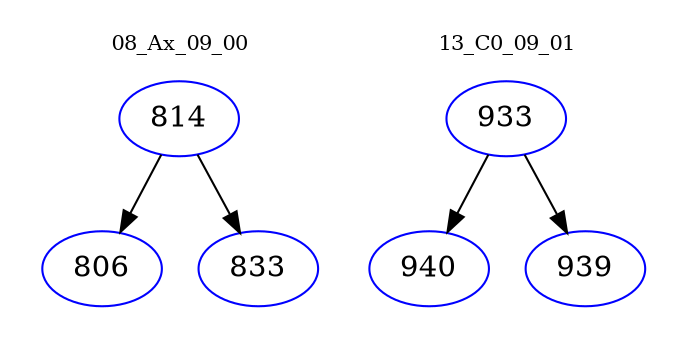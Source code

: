 digraph{
subgraph cluster_0 {
color = white
label = "08_Ax_09_00";
fontsize=10;
T0_814 [label="814", color="blue"]
T0_814 -> T0_806 [color="black"]
T0_806 [label="806", color="blue"]
T0_814 -> T0_833 [color="black"]
T0_833 [label="833", color="blue"]
}
subgraph cluster_1 {
color = white
label = "13_C0_09_01";
fontsize=10;
T1_933 [label="933", color="blue"]
T1_933 -> T1_940 [color="black"]
T1_940 [label="940", color="blue"]
T1_933 -> T1_939 [color="black"]
T1_939 [label="939", color="blue"]
}
}
